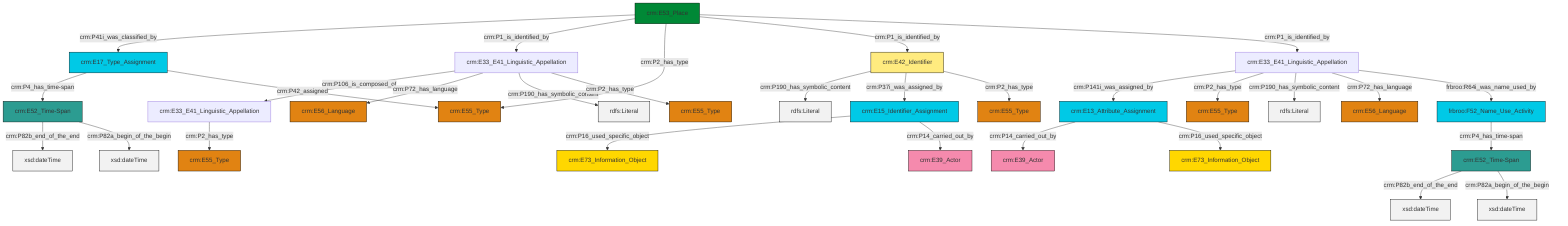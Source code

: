 graph TD
classDef Literal fill:#f2f2f2,stroke:#000000;
classDef CRM_Entity fill:#FFFFFF,stroke:#000000;
classDef Temporal_Entity fill:#00C9E6, stroke:#000000;
classDef Type fill:#E18312, stroke:#000000;
classDef Time-Span fill:#2C9C91, stroke:#000000;
classDef Appellation fill:#FFEB7F, stroke:#000000;
classDef Place fill:#008836, stroke:#000000;
classDef Persistent_Item fill:#B266B2, stroke:#000000;
classDef Conceptual_Object fill:#FFD700, stroke:#000000;
classDef Physical_Thing fill:#D2B48C, stroke:#000000;
classDef Actor fill:#f58aad, stroke:#000000;
classDef PC_Classes fill:#4ce600, stroke:#000000;
classDef Multi fill:#cccccc,stroke:#000000;

0["crm:E17_Type_Assignment"]:::Temporal_Entity -->|crm:P4_has_time-span| 1["crm:E52_Time-Span"]:::Time-Span
2["crm:E53_Place"]:::Place -->|crm:P41i_was_classified_by| 0["crm:E17_Type_Assignment"]:::Temporal_Entity
5["crm:E33_E41_Linguistic_Appellation"]:::Default -->|crm:P106_is_composed_of| 6["crm:E33_E41_Linguistic_Appellation"]:::Default
7["crm:E13_Attribute_Assignment"]:::Temporal_Entity -->|crm:P14_carried_out_by| 8["crm:E39_Actor"]:::Actor
2["crm:E53_Place"]:::Place -->|crm:P1_is_identified_by| 5["crm:E33_E41_Linguistic_Appellation"]:::Default
2["crm:E53_Place"]:::Place -->|crm:P2_has_type| 9["crm:E55_Type"]:::Type
5["crm:E33_E41_Linguistic_Appellation"]:::Default -->|crm:P72_has_language| 10["crm:E56_Language"]:::Type
15["crm:E52_Time-Span"]:::Time-Span -->|crm:P82b_end_of_the_end| 17[xsd:dateTime]:::Literal
5["crm:E33_E41_Linguistic_Appellation"]:::Default -->|crm:P190_has_symbolic_content| 18[rdfs:Literal]:::Literal
19["frbroo:F52_Name_Use_Activity"]:::Temporal_Entity -->|crm:P4_has_time-span| 15["crm:E52_Time-Span"]:::Time-Span
3["crm:E42_Identifier"]:::Appellation -->|crm:P190_has_symbolic_content| 20[rdfs:Literal]:::Literal
1["crm:E52_Time-Span"]:::Time-Span -->|crm:P82b_end_of_the_end| 22[xsd:dateTime]:::Literal
3["crm:E42_Identifier"]:::Appellation -->|crm:P37i_was_assigned_by| 25["crm:E15_Identifier_Assignment"]:::Temporal_Entity
1["crm:E52_Time-Span"]:::Time-Span -->|crm:P82a_begin_of_the_begin| 26[xsd:dateTime]:::Literal
13["crm:E33_E41_Linguistic_Appellation"]:::Default -->|crm:P141i_was_assigned_by| 7["crm:E13_Attribute_Assignment"]:::Temporal_Entity
7["crm:E13_Attribute_Assignment"]:::Temporal_Entity -->|crm:P16_used_specific_object| 29["crm:E73_Information_Object"]:::Conceptual_Object
13["crm:E33_E41_Linguistic_Appellation"]:::Default -->|crm:P2_has_type| 11["crm:E55_Type"]:::Type
5["crm:E33_E41_Linguistic_Appellation"]:::Default -->|crm:P2_has_type| 32["crm:E55_Type"]:::Type
13["crm:E33_E41_Linguistic_Appellation"]:::Default -->|crm:P190_has_symbolic_content| 34[rdfs:Literal]:::Literal
6["crm:E33_E41_Linguistic_Appellation"]:::Default -->|crm:P2_has_type| 23["crm:E55_Type"]:::Type
2["crm:E53_Place"]:::Place -->|crm:P1_is_identified_by| 3["crm:E42_Identifier"]:::Appellation
2["crm:E53_Place"]:::Place -->|crm:P1_is_identified_by| 13["crm:E33_E41_Linguistic_Appellation"]:::Default
25["crm:E15_Identifier_Assignment"]:::Temporal_Entity -->|crm:P16_used_specific_object| 30["crm:E73_Information_Object"]:::Conceptual_Object
3["crm:E42_Identifier"]:::Appellation -->|crm:P2_has_type| 35["crm:E55_Type"]:::Type
13["crm:E33_E41_Linguistic_Appellation"]:::Default -->|crm:P72_has_language| 48["crm:E56_Language"]:::Type
25["crm:E15_Identifier_Assignment"]:::Temporal_Entity -->|crm:P14_carried_out_by| 43["crm:E39_Actor"]:::Actor
0["crm:E17_Type_Assignment"]:::Temporal_Entity -->|crm:P42_assigned| 9["crm:E55_Type"]:::Type
15["crm:E52_Time-Span"]:::Time-Span -->|crm:P82a_begin_of_the_begin| 51[xsd:dateTime]:::Literal
13["crm:E33_E41_Linguistic_Appellation"]:::Default -->|frbroo:R64i_was_name_used_by| 19["frbroo:F52_Name_Use_Activity"]:::Temporal_Entity